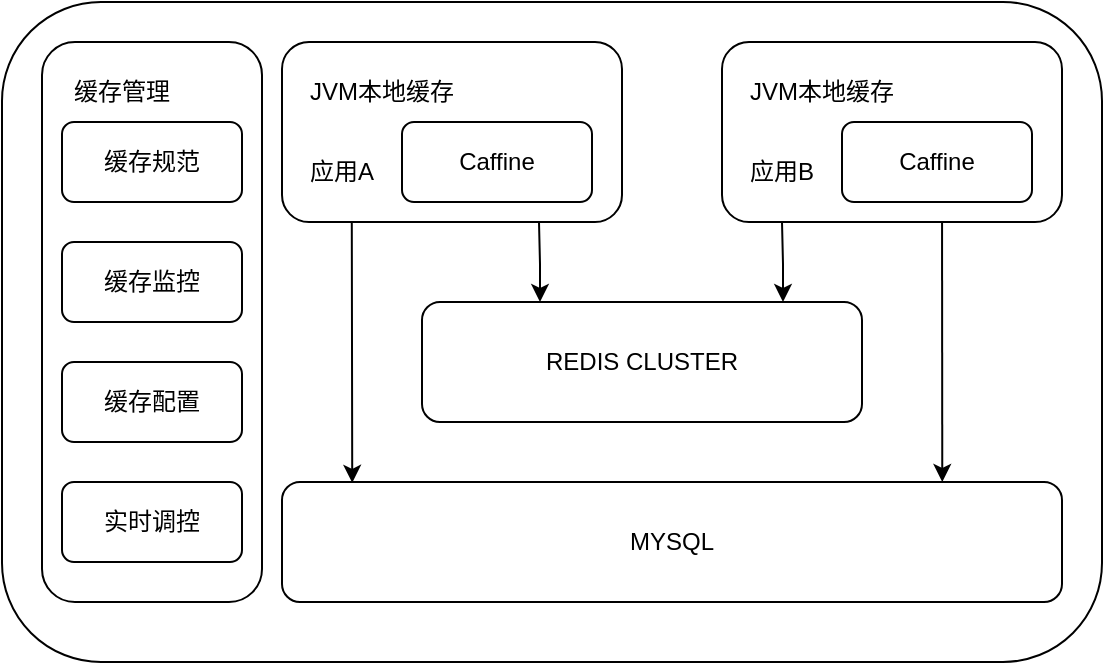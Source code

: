 <mxfile version="22.1.17" type="github">
  <diagram name="第 1 页" id="IzCCPx1e8JI8bpzicisK">
    <mxGraphModel dx="1195" dy="622" grid="1" gridSize="10" guides="1" tooltips="1" connect="1" arrows="1" fold="1" page="1" pageScale="1" pageWidth="827" pageHeight="1169" math="0" shadow="0">
      <root>
        <mxCell id="0" />
        <mxCell id="1" parent="0" />
        <mxCell id="LoXptLLLahGPZKnZbTi9-1" value="" style="rounded=1;whiteSpace=wrap;html=1;" vertex="1" parent="1">
          <mxGeometry x="170" y="130" width="550" height="330" as="geometry" />
        </mxCell>
        <mxCell id="LoXptLLLahGPZKnZbTi9-9" value="" style="group" vertex="1" connectable="0" parent="1">
          <mxGeometry x="190" y="150" width="110" height="280" as="geometry" />
        </mxCell>
        <mxCell id="LoXptLLLahGPZKnZbTi9-2" value="" style="rounded=1;whiteSpace=wrap;html=1;" vertex="1" parent="LoXptLLLahGPZKnZbTi9-9">
          <mxGeometry width="110" height="280" as="geometry" />
        </mxCell>
        <mxCell id="LoXptLLLahGPZKnZbTi9-3" value="缓存管理" style="text;html=1;strokeColor=none;fillColor=none;align=center;verticalAlign=middle;whiteSpace=wrap;rounded=0;" vertex="1" parent="LoXptLLLahGPZKnZbTi9-9">
          <mxGeometry x="10" y="10" width="60" height="30" as="geometry" />
        </mxCell>
        <mxCell id="LoXptLLLahGPZKnZbTi9-5" value="缓存规范" style="rounded=1;whiteSpace=wrap;html=1;" vertex="1" parent="LoXptLLLahGPZKnZbTi9-9">
          <mxGeometry x="10" y="40" width="90" height="40" as="geometry" />
        </mxCell>
        <mxCell id="LoXptLLLahGPZKnZbTi9-6" value="缓存监控" style="rounded=1;whiteSpace=wrap;html=1;" vertex="1" parent="LoXptLLLahGPZKnZbTi9-9">
          <mxGeometry x="10" y="100" width="90" height="40" as="geometry" />
        </mxCell>
        <mxCell id="LoXptLLLahGPZKnZbTi9-7" value="缓存配置" style="rounded=1;whiteSpace=wrap;html=1;" vertex="1" parent="LoXptLLLahGPZKnZbTi9-9">
          <mxGeometry x="10" y="160" width="90" height="40" as="geometry" />
        </mxCell>
        <mxCell id="LoXptLLLahGPZKnZbTi9-8" value="实时调控" style="rounded=1;whiteSpace=wrap;html=1;" vertex="1" parent="LoXptLLLahGPZKnZbTi9-9">
          <mxGeometry x="10" y="220" width="90" height="40" as="geometry" />
        </mxCell>
        <mxCell id="LoXptLLLahGPZKnZbTi9-28" value="" style="group" vertex="1" connectable="0" parent="1">
          <mxGeometry x="310" y="150" width="390" height="280" as="geometry" />
        </mxCell>
        <mxCell id="LoXptLLLahGPZKnZbTi9-14" value="" style="group" vertex="1" connectable="0" parent="LoXptLLLahGPZKnZbTi9-28">
          <mxGeometry width="170" height="90" as="geometry" />
        </mxCell>
        <mxCell id="LoXptLLLahGPZKnZbTi9-10" value="" style="rounded=1;whiteSpace=wrap;html=1;" vertex="1" parent="LoXptLLLahGPZKnZbTi9-14">
          <mxGeometry width="170" height="90" as="geometry" />
        </mxCell>
        <mxCell id="LoXptLLLahGPZKnZbTi9-11" value="Caffine" style="rounded=1;whiteSpace=wrap;html=1;" vertex="1" parent="LoXptLLLahGPZKnZbTi9-14">
          <mxGeometry x="60" y="40" width="95" height="40" as="geometry" />
        </mxCell>
        <mxCell id="LoXptLLLahGPZKnZbTi9-12" value="JVM本地缓存" style="text;html=1;strokeColor=none;fillColor=none;align=center;verticalAlign=middle;whiteSpace=wrap;rounded=0;" vertex="1" parent="LoXptLLLahGPZKnZbTi9-14">
          <mxGeometry x="10" y="10" width="80" height="30" as="geometry" />
        </mxCell>
        <mxCell id="LoXptLLLahGPZKnZbTi9-13" value="应用A" style="text;html=1;strokeColor=none;fillColor=none;align=center;verticalAlign=middle;whiteSpace=wrap;rounded=0;" vertex="1" parent="LoXptLLLahGPZKnZbTi9-14">
          <mxGeometry y="50" width="60" height="30" as="geometry" />
        </mxCell>
        <mxCell id="LoXptLLLahGPZKnZbTi9-15" value="" style="group" vertex="1" connectable="0" parent="LoXptLLLahGPZKnZbTi9-28">
          <mxGeometry x="220" width="170" height="90" as="geometry" />
        </mxCell>
        <mxCell id="LoXptLLLahGPZKnZbTi9-16" value="" style="rounded=1;whiteSpace=wrap;html=1;" vertex="1" parent="LoXptLLLahGPZKnZbTi9-15">
          <mxGeometry width="170" height="90" as="geometry" />
        </mxCell>
        <mxCell id="LoXptLLLahGPZKnZbTi9-17" value="Caffine" style="rounded=1;whiteSpace=wrap;html=1;" vertex="1" parent="LoXptLLLahGPZKnZbTi9-15">
          <mxGeometry x="60" y="40" width="95" height="40" as="geometry" />
        </mxCell>
        <mxCell id="LoXptLLLahGPZKnZbTi9-18" value="JVM本地缓存" style="text;html=1;strokeColor=none;fillColor=none;align=center;verticalAlign=middle;whiteSpace=wrap;rounded=0;" vertex="1" parent="LoXptLLLahGPZKnZbTi9-15">
          <mxGeometry x="10" y="10" width="80" height="30" as="geometry" />
        </mxCell>
        <mxCell id="LoXptLLLahGPZKnZbTi9-19" value="应用B" style="text;html=1;strokeColor=none;fillColor=none;align=center;verticalAlign=middle;whiteSpace=wrap;rounded=0;" vertex="1" parent="LoXptLLLahGPZKnZbTi9-15">
          <mxGeometry y="50" width="60" height="30" as="geometry" />
        </mxCell>
        <mxCell id="LoXptLLLahGPZKnZbTi9-20" value="REDIS CLUSTER" style="rounded=1;whiteSpace=wrap;html=1;" vertex="1" parent="LoXptLLLahGPZKnZbTi9-28">
          <mxGeometry x="70" y="130" width="220" height="60" as="geometry" />
        </mxCell>
        <mxCell id="LoXptLLLahGPZKnZbTi9-21" value="MYSQL" style="rounded=1;whiteSpace=wrap;html=1;" vertex="1" parent="LoXptLLLahGPZKnZbTi9-28">
          <mxGeometry y="220" width="390" height="60" as="geometry" />
        </mxCell>
        <mxCell id="LoXptLLLahGPZKnZbTi9-23" style="edgeStyle=orthogonalEdgeStyle;rounded=0;orthogonalLoop=1;jettySize=auto;html=1;exitX=0.75;exitY=1;exitDx=0;exitDy=0;" edge="1" parent="LoXptLLLahGPZKnZbTi9-28">
          <mxGeometry relative="1" as="geometry">
            <mxPoint x="128.5" y="90" as="sourcePoint" />
            <mxPoint x="129" y="130" as="targetPoint" />
          </mxGeometry>
        </mxCell>
        <mxCell id="LoXptLLLahGPZKnZbTi9-25" style="edgeStyle=orthogonalEdgeStyle;rounded=0;orthogonalLoop=1;jettySize=auto;html=1;exitX=0.75;exitY=1;exitDx=0;exitDy=0;" edge="1" parent="LoXptLLLahGPZKnZbTi9-28">
          <mxGeometry relative="1" as="geometry">
            <mxPoint x="250" y="90" as="sourcePoint" />
            <mxPoint x="250.5" y="130" as="targetPoint" />
          </mxGeometry>
        </mxCell>
        <mxCell id="LoXptLLLahGPZKnZbTi9-26" style="edgeStyle=orthogonalEdgeStyle;rounded=0;orthogonalLoop=1;jettySize=auto;html=1;exitX=0.205;exitY=0.999;exitDx=0;exitDy=0;entryX=0.108;entryY=0.007;entryDx=0;entryDy=0;entryPerimeter=0;exitPerimeter=0;" edge="1" parent="LoXptLLLahGPZKnZbTi9-28" source="LoXptLLLahGPZKnZbTi9-10">
          <mxGeometry relative="1" as="geometry">
            <mxPoint x="33" y="90" as="sourcePoint" />
            <mxPoint x="35.12" y="220.42" as="targetPoint" />
            <Array as="points">
              <mxPoint x="35" y="91" />
              <mxPoint x="35" y="91" />
            </Array>
          </mxGeometry>
        </mxCell>
        <mxCell id="LoXptLLLahGPZKnZbTi9-27" style="edgeStyle=orthogonalEdgeStyle;rounded=0;orthogonalLoop=1;jettySize=auto;html=1;exitX=0.205;exitY=0.999;exitDx=0;exitDy=0;entryX=0.108;entryY=0.007;entryDx=0;entryDy=0;entryPerimeter=0;exitPerimeter=0;" edge="1" parent="LoXptLLLahGPZKnZbTi9-28">
          <mxGeometry relative="1" as="geometry">
            <mxPoint x="330.02" y="89.58" as="sourcePoint" />
            <mxPoint x="330.14" y="220.0" as="targetPoint" />
            <Array as="points">
              <mxPoint x="330.02" y="90.58" />
              <mxPoint x="330.02" y="90.58" />
            </Array>
          </mxGeometry>
        </mxCell>
      </root>
    </mxGraphModel>
  </diagram>
</mxfile>
